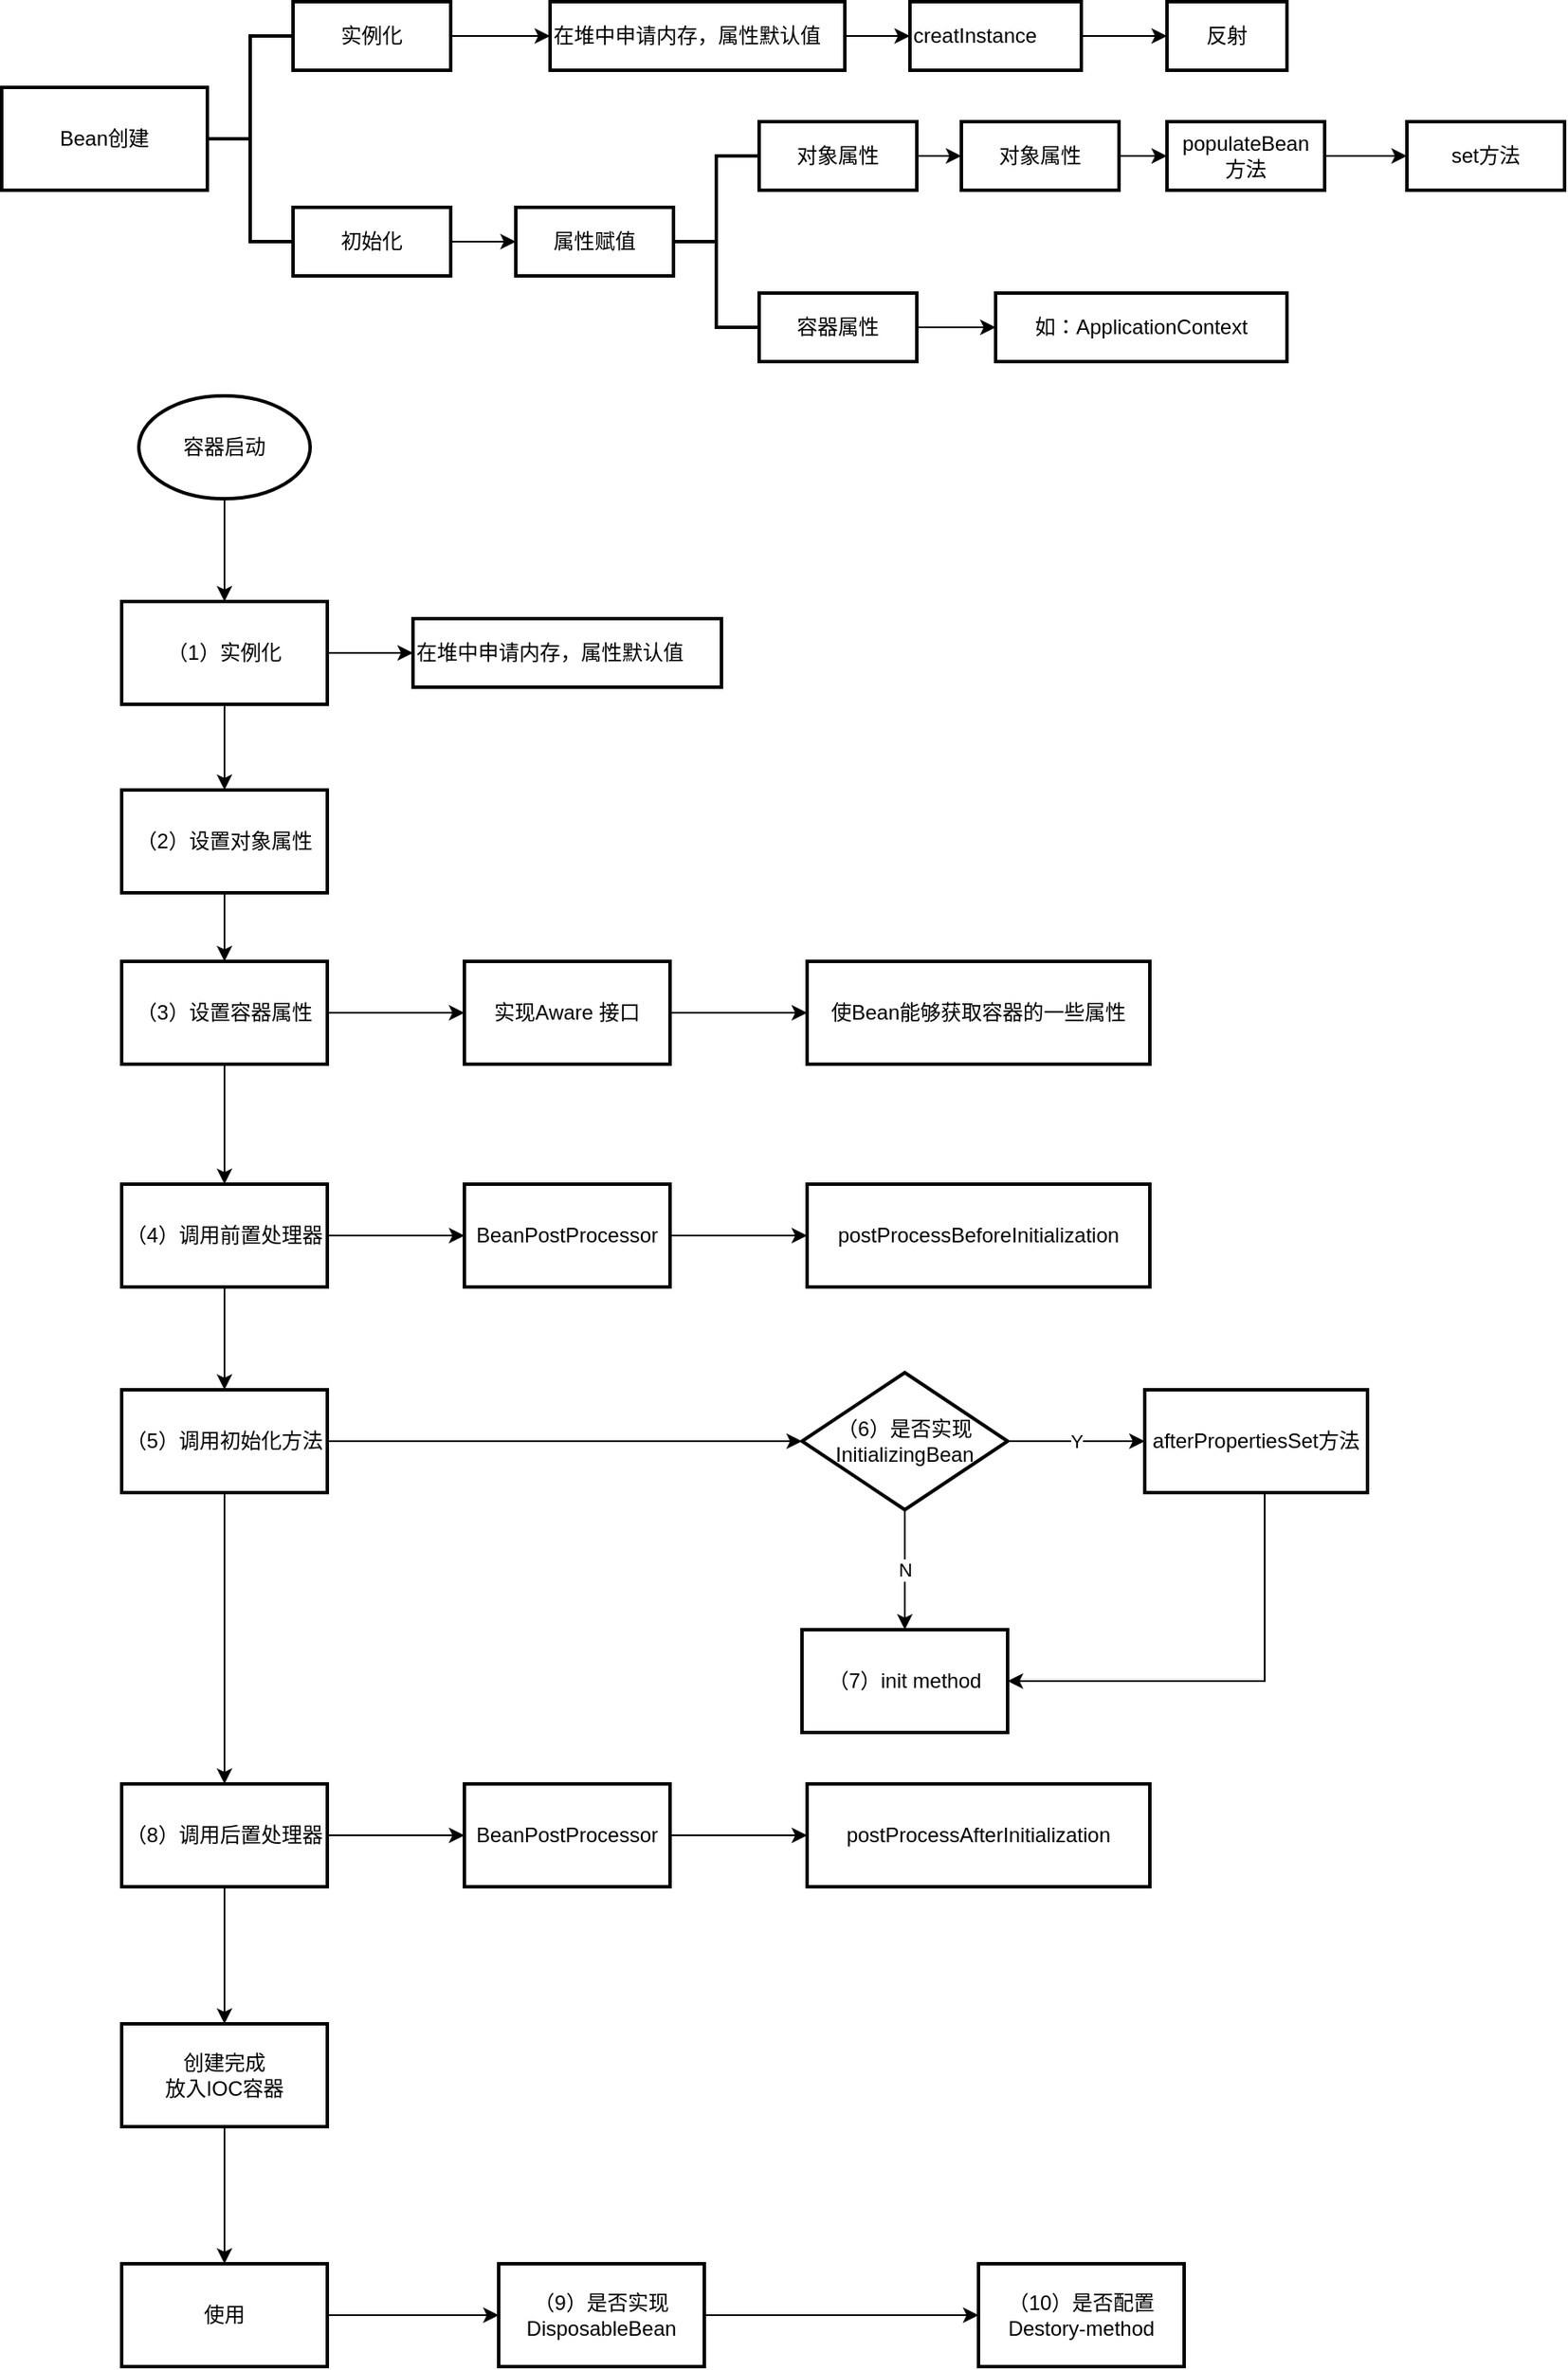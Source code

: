 <mxfile version="17.0.0" type="github"><diagram id="R28tKXmeJJ9mp4RO1jmt" name="Bean的生命周期"><mxGraphModel dx="1422" dy="706" grid="1" gridSize="10" guides="1" tooltips="1" connect="1" arrows="1" fold="1" page="1" pageScale="1" pageWidth="827" pageHeight="1169" math="0" shadow="0"><root><mxCell id="0"/><mxCell id="1" parent="0"/><mxCell id="a224-ha806mgkLuSbPTQ-8" value="" style="edgeStyle=orthogonalEdgeStyle;rounded=0;orthogonalLoop=1;jettySize=auto;html=1;" edge="1" parent="1" source="a224-ha806mgkLuSbPTQ-1" target="a224-ha806mgkLuSbPTQ-7"><mxGeometry relative="1" as="geometry"/></mxCell><mxCell id="a224-ha806mgkLuSbPTQ-1" value="容器启动" style="strokeWidth=2;html=1;shape=mxgraph.flowchart.start_1;whiteSpace=wrap;" vertex="1" parent="1"><mxGeometry x="110" y="260" width="100" height="60" as="geometry"/></mxCell><mxCell id="a224-ha806mgkLuSbPTQ-17" style="edgeStyle=orthogonalEdgeStyle;rounded=0;orthogonalLoop=1;jettySize=auto;html=1;exitX=1;exitY=0.5;exitDx=0;exitDy=0;entryX=0;entryY=0.5;entryDx=0;entryDy=0;" edge="1" parent="1" source="a224-ha806mgkLuSbPTQ-7" target="a224-ha806mgkLuSbPTQ-16"><mxGeometry relative="1" as="geometry"/></mxCell><mxCell id="a224-ha806mgkLuSbPTQ-40" value="" style="edgeStyle=orthogonalEdgeStyle;rounded=0;orthogonalLoop=1;jettySize=auto;html=1;" edge="1" parent="1" source="a224-ha806mgkLuSbPTQ-7" target="a224-ha806mgkLuSbPTQ-39"><mxGeometry relative="1" as="geometry"/></mxCell><mxCell id="a224-ha806mgkLuSbPTQ-7" value="（1）实例化" style="whiteSpace=wrap;html=1;strokeWidth=2;" vertex="1" parent="1"><mxGeometry x="100" y="380" width="120" height="60" as="geometry"/></mxCell><mxCell id="a224-ha806mgkLuSbPTQ-9" value="Bean创建" style="whiteSpace=wrap;html=1;strokeWidth=2;" vertex="1" parent="1"><mxGeometry x="30" y="80" width="120" height="60" as="geometry"/></mxCell><mxCell id="a224-ha806mgkLuSbPTQ-11" value="" style="strokeWidth=2;html=1;shape=mxgraph.flowchart.annotation_2;align=left;labelPosition=right;pointerEvents=1;" vertex="1" parent="1"><mxGeometry x="150" y="50" width="50" height="120" as="geometry"/></mxCell><mxCell id="a224-ha806mgkLuSbPTQ-15" value="" style="edgeStyle=orthogonalEdgeStyle;rounded=0;orthogonalLoop=1;jettySize=auto;html=1;" edge="1" parent="1" source="a224-ha806mgkLuSbPTQ-12" target="a224-ha806mgkLuSbPTQ-14"><mxGeometry relative="1" as="geometry"/></mxCell><mxCell id="a224-ha806mgkLuSbPTQ-12" value="实例化" style="whiteSpace=wrap;html=1;strokeWidth=2;" vertex="1" parent="1"><mxGeometry x="200" y="30" width="92" height="40" as="geometry"/></mxCell><mxCell id="a224-ha806mgkLuSbPTQ-28" style="edgeStyle=orthogonalEdgeStyle;rounded=0;orthogonalLoop=1;jettySize=auto;html=1;exitX=1;exitY=0.5;exitDx=0;exitDy=0;entryX=0;entryY=0.5;entryDx=0;entryDy=0;" edge="1" parent="1" source="a224-ha806mgkLuSbPTQ-13" target="a224-ha806mgkLuSbPTQ-27"><mxGeometry relative="1" as="geometry"/></mxCell><mxCell id="a224-ha806mgkLuSbPTQ-13" value="初始化" style="whiteSpace=wrap;html=1;strokeWidth=2;" vertex="1" parent="1"><mxGeometry x="200" y="150" width="92" height="40" as="geometry"/></mxCell><mxCell id="a224-ha806mgkLuSbPTQ-22" style="edgeStyle=orthogonalEdgeStyle;rounded=0;orthogonalLoop=1;jettySize=auto;html=1;exitX=1;exitY=0.5;exitDx=0;exitDy=0;entryX=0;entryY=0.5;entryDx=0;entryDy=0;" edge="1" parent="1" source="a224-ha806mgkLuSbPTQ-14" target="a224-ha806mgkLuSbPTQ-21"><mxGeometry relative="1" as="geometry"/></mxCell><mxCell id="a224-ha806mgkLuSbPTQ-14" value="在堆中申请内存，属性默认值" style="whiteSpace=wrap;html=1;strokeWidth=2;align=left;" vertex="1" parent="1"><mxGeometry x="350" y="30" width="172" height="40" as="geometry"/></mxCell><mxCell id="a224-ha806mgkLuSbPTQ-16" value="在堆中申请内存，属性默认值" style="whiteSpace=wrap;html=1;strokeWidth=2;align=left;" vertex="1" parent="1"><mxGeometry x="270" y="390" width="180" height="40" as="geometry"/></mxCell><mxCell id="a224-ha806mgkLuSbPTQ-24" style="edgeStyle=orthogonalEdgeStyle;rounded=0;orthogonalLoop=1;jettySize=auto;html=1;exitX=1;exitY=0.5;exitDx=0;exitDy=0;entryX=0;entryY=0.5;entryDx=0;entryDy=0;" edge="1" parent="1" source="a224-ha806mgkLuSbPTQ-21" target="a224-ha806mgkLuSbPTQ-23"><mxGeometry relative="1" as="geometry"/></mxCell><mxCell id="a224-ha806mgkLuSbPTQ-21" value="creatInstance&amp;nbsp; &amp;nbsp; &amp;nbsp;&amp;nbsp;" style="whiteSpace=wrap;html=1;strokeWidth=2;align=left;" vertex="1" parent="1"><mxGeometry x="560" y="30" width="100" height="40" as="geometry"/></mxCell><mxCell id="a224-ha806mgkLuSbPTQ-23" value="反射" style="whiteSpace=wrap;html=1;strokeWidth=2;align=center;" vertex="1" parent="1"><mxGeometry x="710" y="30" width="70" height="40" as="geometry"/></mxCell><mxCell id="a224-ha806mgkLuSbPTQ-25" value="" style="strokeWidth=2;html=1;shape=mxgraph.flowchart.annotation_2;align=left;labelPosition=right;pointerEvents=1;" vertex="1" parent="1"><mxGeometry x="422" y="120" width="50" height="100" as="geometry"/></mxCell><mxCell id="a224-ha806mgkLuSbPTQ-27" value="属性赋值" style="whiteSpace=wrap;html=1;strokeWidth=2;" vertex="1" parent="1"><mxGeometry x="330" y="150" width="92" height="40" as="geometry"/></mxCell><mxCell id="a224-ha806mgkLuSbPTQ-32" value="" style="edgeStyle=orthogonalEdgeStyle;rounded=0;orthogonalLoop=1;jettySize=auto;html=1;" edge="1" parent="1" source="a224-ha806mgkLuSbPTQ-29" target="a224-ha806mgkLuSbPTQ-31"><mxGeometry relative="1" as="geometry"/></mxCell><mxCell id="a224-ha806mgkLuSbPTQ-29" value="对象属性" style="whiteSpace=wrap;html=1;strokeWidth=2;" vertex="1" parent="1"><mxGeometry x="472" y="100" width="92" height="40" as="geometry"/></mxCell><mxCell id="a224-ha806mgkLuSbPTQ-34" value="" style="edgeStyle=orthogonalEdgeStyle;rounded=0;orthogonalLoop=1;jettySize=auto;html=1;" edge="1" parent="1" source="a224-ha806mgkLuSbPTQ-30" target="a224-ha806mgkLuSbPTQ-33"><mxGeometry relative="1" as="geometry"/></mxCell><mxCell id="a224-ha806mgkLuSbPTQ-30" value="容器属性" style="whiteSpace=wrap;html=1;strokeWidth=2;" vertex="1" parent="1"><mxGeometry x="472" y="200" width="92" height="40" as="geometry"/></mxCell><mxCell id="a224-ha806mgkLuSbPTQ-36" value="" style="edgeStyle=orthogonalEdgeStyle;rounded=0;orthogonalLoop=1;jettySize=auto;html=1;" edge="1" parent="1" source="a224-ha806mgkLuSbPTQ-31" target="a224-ha806mgkLuSbPTQ-35"><mxGeometry relative="1" as="geometry"/></mxCell><mxCell id="a224-ha806mgkLuSbPTQ-31" value="对象属性" style="whiteSpace=wrap;html=1;strokeWidth=2;" vertex="1" parent="1"><mxGeometry x="590" y="100" width="92" height="40" as="geometry"/></mxCell><mxCell id="a224-ha806mgkLuSbPTQ-33" value="如：ApplicationContext" style="whiteSpace=wrap;html=1;strokeWidth=2;" vertex="1" parent="1"><mxGeometry x="610" y="200" width="170" height="40" as="geometry"/></mxCell><mxCell id="a224-ha806mgkLuSbPTQ-38" value="" style="edgeStyle=orthogonalEdgeStyle;rounded=0;orthogonalLoop=1;jettySize=auto;html=1;" edge="1" parent="1" source="a224-ha806mgkLuSbPTQ-35" target="a224-ha806mgkLuSbPTQ-37"><mxGeometry relative="1" as="geometry"/></mxCell><mxCell id="a224-ha806mgkLuSbPTQ-35" value="populateBean&lt;br&gt;方法" style="whiteSpace=wrap;html=1;strokeWidth=2;" vertex="1" parent="1"><mxGeometry x="710" y="100" width="92" height="40" as="geometry"/></mxCell><mxCell id="a224-ha806mgkLuSbPTQ-37" value="set方法" style="whiteSpace=wrap;html=1;strokeWidth=2;" vertex="1" parent="1"><mxGeometry x="850" y="100" width="92" height="40" as="geometry"/></mxCell><mxCell id="a224-ha806mgkLuSbPTQ-42" value="" style="edgeStyle=orthogonalEdgeStyle;rounded=0;orthogonalLoop=1;jettySize=auto;html=1;" edge="1" parent="1" source="a224-ha806mgkLuSbPTQ-39" target="a224-ha806mgkLuSbPTQ-41"><mxGeometry relative="1" as="geometry"/></mxCell><mxCell id="a224-ha806mgkLuSbPTQ-39" value="（2）设置对象属性" style="whiteSpace=wrap;html=1;strokeWidth=2;" vertex="1" parent="1"><mxGeometry x="100" y="490" width="120" height="60" as="geometry"/></mxCell><mxCell id="a224-ha806mgkLuSbPTQ-44" value="" style="edgeStyle=orthogonalEdgeStyle;rounded=0;orthogonalLoop=1;jettySize=auto;html=1;" edge="1" parent="1" source="a224-ha806mgkLuSbPTQ-41" target="a224-ha806mgkLuSbPTQ-43"><mxGeometry relative="1" as="geometry"/></mxCell><mxCell id="a224-ha806mgkLuSbPTQ-46" value="" style="edgeStyle=orthogonalEdgeStyle;rounded=0;orthogonalLoop=1;jettySize=auto;html=1;" edge="1" parent="1" source="a224-ha806mgkLuSbPTQ-41" target="a224-ha806mgkLuSbPTQ-45"><mxGeometry relative="1" as="geometry"/></mxCell><mxCell id="a224-ha806mgkLuSbPTQ-41" value="（3）设置容器属性" style="whiteSpace=wrap;html=1;strokeWidth=2;" vertex="1" parent="1"><mxGeometry x="100" y="590" width="120" height="60" as="geometry"/></mxCell><mxCell id="a224-ha806mgkLuSbPTQ-77" value="" style="edgeStyle=orthogonalEdgeStyle;rounded=0;orthogonalLoop=1;jettySize=auto;html=1;" edge="1" parent="1" source="a224-ha806mgkLuSbPTQ-43" target="a224-ha806mgkLuSbPTQ-76"><mxGeometry relative="1" as="geometry"/></mxCell><mxCell id="a224-ha806mgkLuSbPTQ-43" value="实现Aware 接口" style="whiteSpace=wrap;html=1;strokeWidth=2;" vertex="1" parent="1"><mxGeometry x="300" y="590" width="120" height="60" as="geometry"/></mxCell><mxCell id="a224-ha806mgkLuSbPTQ-48" value="" style="edgeStyle=orthogonalEdgeStyle;rounded=0;orthogonalLoop=1;jettySize=auto;html=1;" edge="1" parent="1" source="a224-ha806mgkLuSbPTQ-45" target="a224-ha806mgkLuSbPTQ-47"><mxGeometry relative="1" as="geometry"/></mxCell><mxCell id="a224-ha806mgkLuSbPTQ-65" value="" style="edgeStyle=orthogonalEdgeStyle;rounded=0;orthogonalLoop=1;jettySize=auto;html=1;" edge="1" parent="1" source="a224-ha806mgkLuSbPTQ-45" target="a224-ha806mgkLuSbPTQ-64"><mxGeometry relative="1" as="geometry"/></mxCell><mxCell id="a224-ha806mgkLuSbPTQ-45" value="（4）调用前置处理器" style="whiteSpace=wrap;html=1;strokeWidth=2;" vertex="1" parent="1"><mxGeometry x="100" y="720" width="120" height="60" as="geometry"/></mxCell><mxCell id="a224-ha806mgkLuSbPTQ-52" value="" style="edgeStyle=orthogonalEdgeStyle;rounded=0;orthogonalLoop=1;jettySize=auto;html=1;" edge="1" parent="1" source="a224-ha806mgkLuSbPTQ-47" target="a224-ha806mgkLuSbPTQ-51"><mxGeometry relative="1" as="geometry"/></mxCell><mxCell id="a224-ha806mgkLuSbPTQ-59" value="" style="edgeStyle=orthogonalEdgeStyle;rounded=0;orthogonalLoop=1;jettySize=auto;html=1;" edge="1" parent="1" source="a224-ha806mgkLuSbPTQ-47" target="a224-ha806mgkLuSbPTQ-58"><mxGeometry relative="1" as="geometry"/></mxCell><mxCell id="a224-ha806mgkLuSbPTQ-47" value="（5）调用初始化方法" style="whiteSpace=wrap;html=1;strokeWidth=2;" vertex="1" parent="1"><mxGeometry x="100" y="840" width="120" height="60" as="geometry"/></mxCell><mxCell id="a224-ha806mgkLuSbPTQ-54" value="Y" style="edgeStyle=orthogonalEdgeStyle;rounded=0;orthogonalLoop=1;jettySize=auto;html=1;" edge="1" parent="1" source="a224-ha806mgkLuSbPTQ-51" target="a224-ha806mgkLuSbPTQ-53"><mxGeometry relative="1" as="geometry"/></mxCell><mxCell id="a224-ha806mgkLuSbPTQ-56" value="N" style="edgeStyle=orthogonalEdgeStyle;rounded=0;orthogonalLoop=1;jettySize=auto;html=1;" edge="1" parent="1" source="a224-ha806mgkLuSbPTQ-51" target="a224-ha806mgkLuSbPTQ-55"><mxGeometry relative="1" as="geometry"/></mxCell><mxCell id="a224-ha806mgkLuSbPTQ-51" value="（6）是否实现InitializingBean" style="rhombus;whiteSpace=wrap;html=1;strokeWidth=2;" vertex="1" parent="1"><mxGeometry x="497" y="830" width="120" height="80" as="geometry"/></mxCell><mxCell id="a224-ha806mgkLuSbPTQ-57" style="edgeStyle=orthogonalEdgeStyle;rounded=0;orthogonalLoop=1;jettySize=auto;html=1;entryX=1;entryY=0.5;entryDx=0;entryDy=0;" edge="1" parent="1" source="a224-ha806mgkLuSbPTQ-53" target="a224-ha806mgkLuSbPTQ-55"><mxGeometry relative="1" as="geometry"><Array as="points"><mxPoint x="767" y="1010"/></Array></mxGeometry></mxCell><mxCell id="a224-ha806mgkLuSbPTQ-53" value="afterPropertiesSet方法" style="whiteSpace=wrap;html=1;strokeWidth=2;" vertex="1" parent="1"><mxGeometry x="697" y="840" width="130" height="60" as="geometry"/></mxCell><mxCell id="a224-ha806mgkLuSbPTQ-55" value="（7）init method" style="whiteSpace=wrap;html=1;strokeWidth=2;" vertex="1" parent="1"><mxGeometry x="497" y="980" width="120" height="60" as="geometry"/></mxCell><mxCell id="a224-ha806mgkLuSbPTQ-61" value="" style="edgeStyle=orthogonalEdgeStyle;rounded=0;orthogonalLoop=1;jettySize=auto;html=1;" edge="1" parent="1" source="a224-ha806mgkLuSbPTQ-58" target="a224-ha806mgkLuSbPTQ-60"><mxGeometry relative="1" as="geometry"/></mxCell><mxCell id="a224-ha806mgkLuSbPTQ-67" value="" style="edgeStyle=orthogonalEdgeStyle;rounded=0;orthogonalLoop=1;jettySize=auto;html=1;" edge="1" parent="1" source="a224-ha806mgkLuSbPTQ-58" target="a224-ha806mgkLuSbPTQ-66"><mxGeometry relative="1" as="geometry"/></mxCell><mxCell id="a224-ha806mgkLuSbPTQ-58" value="（8）调用后置处理器" style="whiteSpace=wrap;html=1;strokeWidth=2;" vertex="1" parent="1"><mxGeometry x="100" y="1070" width="120" height="60" as="geometry"/></mxCell><mxCell id="a224-ha806mgkLuSbPTQ-63" value="" style="edgeStyle=orthogonalEdgeStyle;rounded=0;orthogonalLoop=1;jettySize=auto;html=1;" edge="1" parent="1" source="a224-ha806mgkLuSbPTQ-60" target="a224-ha806mgkLuSbPTQ-62"><mxGeometry relative="1" as="geometry"/></mxCell><mxCell id="a224-ha806mgkLuSbPTQ-60" value="创建完成&lt;br&gt;放入IOC容器" style="whiteSpace=wrap;html=1;strokeWidth=2;" vertex="1" parent="1"><mxGeometry x="100" y="1210" width="120" height="60" as="geometry"/></mxCell><mxCell id="a224-ha806mgkLuSbPTQ-69" value="" style="edgeStyle=orthogonalEdgeStyle;rounded=0;orthogonalLoop=1;jettySize=auto;html=1;" edge="1" parent="1" source="a224-ha806mgkLuSbPTQ-62" target="a224-ha806mgkLuSbPTQ-68"><mxGeometry relative="1" as="geometry"/></mxCell><mxCell id="a224-ha806mgkLuSbPTQ-62" value="使用" style="whiteSpace=wrap;html=1;strokeWidth=2;" vertex="1" parent="1"><mxGeometry x="100" y="1350" width="120" height="60" as="geometry"/></mxCell><mxCell id="a224-ha806mgkLuSbPTQ-73" value="" style="edgeStyle=orthogonalEdgeStyle;rounded=0;orthogonalLoop=1;jettySize=auto;html=1;" edge="1" parent="1" source="a224-ha806mgkLuSbPTQ-64" target="a224-ha806mgkLuSbPTQ-72"><mxGeometry relative="1" as="geometry"/></mxCell><mxCell id="a224-ha806mgkLuSbPTQ-64" value="BeanPostProcessor" style="whiteSpace=wrap;html=1;strokeWidth=2;" vertex="1" parent="1"><mxGeometry x="300" y="720" width="120" height="60" as="geometry"/></mxCell><mxCell id="a224-ha806mgkLuSbPTQ-75" value="" style="edgeStyle=orthogonalEdgeStyle;rounded=0;orthogonalLoop=1;jettySize=auto;html=1;" edge="1" parent="1" source="a224-ha806mgkLuSbPTQ-66" target="a224-ha806mgkLuSbPTQ-74"><mxGeometry relative="1" as="geometry"/></mxCell><mxCell id="a224-ha806mgkLuSbPTQ-66" value="BeanPostProcessor" style="whiteSpace=wrap;html=1;strokeWidth=2;" vertex="1" parent="1"><mxGeometry x="300" y="1070" width="120" height="60" as="geometry"/></mxCell><mxCell id="a224-ha806mgkLuSbPTQ-71" value="" style="edgeStyle=orthogonalEdgeStyle;rounded=0;orthogonalLoop=1;jettySize=auto;html=1;" edge="1" parent="1" source="a224-ha806mgkLuSbPTQ-68" target="a224-ha806mgkLuSbPTQ-70"><mxGeometry relative="1" as="geometry"/></mxCell><mxCell id="a224-ha806mgkLuSbPTQ-68" value="（9）是否实现DisposableBean" style="whiteSpace=wrap;html=1;strokeWidth=2;" vertex="1" parent="1"><mxGeometry x="320" y="1350" width="120" height="60" as="geometry"/></mxCell><mxCell id="a224-ha806mgkLuSbPTQ-70" value="（10）是否配置&lt;br&gt;Destory-method" style="whiteSpace=wrap;html=1;strokeWidth=2;" vertex="1" parent="1"><mxGeometry x="600" y="1350" width="120" height="60" as="geometry"/></mxCell><mxCell id="a224-ha806mgkLuSbPTQ-72" value="postProcessBeforeInitialization" style="whiteSpace=wrap;html=1;strokeWidth=2;" vertex="1" parent="1"><mxGeometry x="500" y="720" width="200" height="60" as="geometry"/></mxCell><mxCell id="a224-ha806mgkLuSbPTQ-74" value="postProcessAfterInitialization" style="whiteSpace=wrap;html=1;strokeWidth=2;" vertex="1" parent="1"><mxGeometry x="500" y="1070" width="200" height="60" as="geometry"/></mxCell><mxCell id="a224-ha806mgkLuSbPTQ-76" value="使Bean能够获取容器的一些属性" style="whiteSpace=wrap;html=1;strokeWidth=2;" vertex="1" parent="1"><mxGeometry x="500" y="590" width="200" height="60" as="geometry"/></mxCell></root></mxGraphModel></diagram></mxfile>